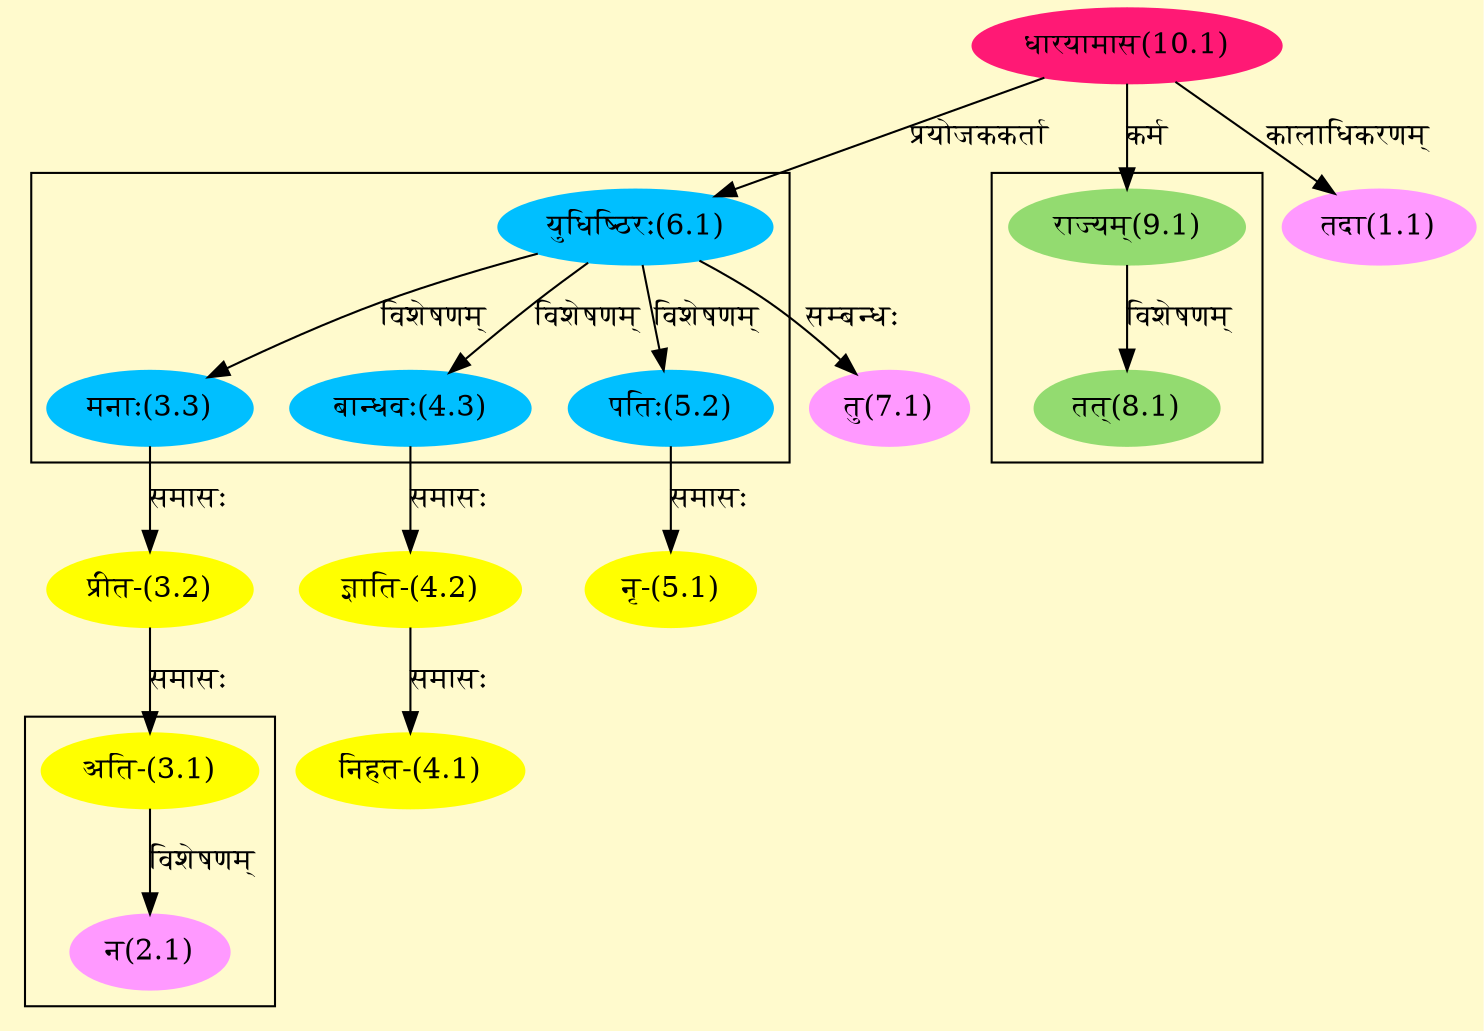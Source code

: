 digraph G{
rankdir=BT;
 compound=true;
 bgcolor="lemonchiffon1";

subgraph cluster_1{
Node2_1 [style=filled, color="#FF99FF" label = "न(2.1)"]
Node3_1 [style=filled, color="#FFFF00" label = "अति-(3.1)"]

}

subgraph cluster_2{
Node3_3 [style=filled, color="#00BFFF" label = "मनाः(3.3)"]
Node6_1 [style=filled, color="#00BFFF" label = "युधिष्ठिरः(6.1)"]
Node4_3 [style=filled, color="#00BFFF" label = "बान्धवः(4.3)"]
Node5_2 [style=filled, color="#00BFFF" label = "पतिः(5.2)"]

}

subgraph cluster_3{
Node8_1 [style=filled, color="#93DB70" label = "तत्(8.1)"]
Node9_1 [style=filled, color="#93DB70" label = "राज्यम्(9.1)"]

}
Node1_1 [style=filled, color="#FF99FF" label = "तदा(1.1)"]
Node10_1 [style=filled, color="#FF1975" label = "धारयामास(10.1)"]
Node3_1 [style=filled, color="#FFFF00" label = "अति-(3.1)"]
Node3_2 [style=filled, color="#FFFF00" label = "प्रीत-(3.2)"]
Node3_3 [style=filled, color="#00BFFF" label = "मनाः(3.3)"]
Node4_1 [style=filled, color="#FFFF00" label = "निहत-(4.1)"]
Node4_2 [style=filled, color="#FFFF00" label = "ज्ञाति-(4.2)"]
Node4_3 [style=filled, color="#00BFFF" label = "बान्धवः(4.3)"]
Node5_1 [style=filled, color="#FFFF00" label = "नृ-(5.1)"]
Node5_2 [style=filled, color="#00BFFF" label = "पतिः(5.2)"]
Node6_1 [style=filled, color="#00BFFF" label = "युधिष्ठिरः(6.1)"]
Node7_1 [style=filled, color="#FF99FF" label = "तु(7.1)"]
Node9_1 [style=filled, color="#93DB70" label = "राज्यम्(9.1)"]
/* Start of Relations section */

Node1_1 -> Node10_1 [  label="कालाधिकरणम्"  dir="back" ]
Node2_1 -> Node3_1 [  label="विशेषणम्"  dir="back" ]
Node3_1 -> Node3_2 [  label="समासः"  dir="back" ]
Node3_2 -> Node3_3 [  label="समासः"  dir="back" ]
Node3_3 -> Node6_1 [  label="विशेषणम्"  dir="back" ]
Node4_1 -> Node4_2 [  label="समासः"  dir="back" ]
Node4_2 -> Node4_3 [  label="समासः"  dir="back" ]
Node4_3 -> Node6_1 [  label="विशेषणम्"  dir="back" ]
Node5_1 -> Node5_2 [  label="समासः"  dir="back" ]
Node5_2 -> Node6_1 [  label="विशेषणम्"  dir="back" ]
Node6_1 -> Node10_1 [  label="प्रयोजककर्ता"  dir="back" ]
Node7_1 -> Node6_1 [  label="सम्बन्धः"  dir="back" ]
Node8_1 -> Node9_1 [  label="विशेषणम्"  dir="back" ]
Node9_1 -> Node10_1 [  label="कर्म"  dir="back" ]
}
